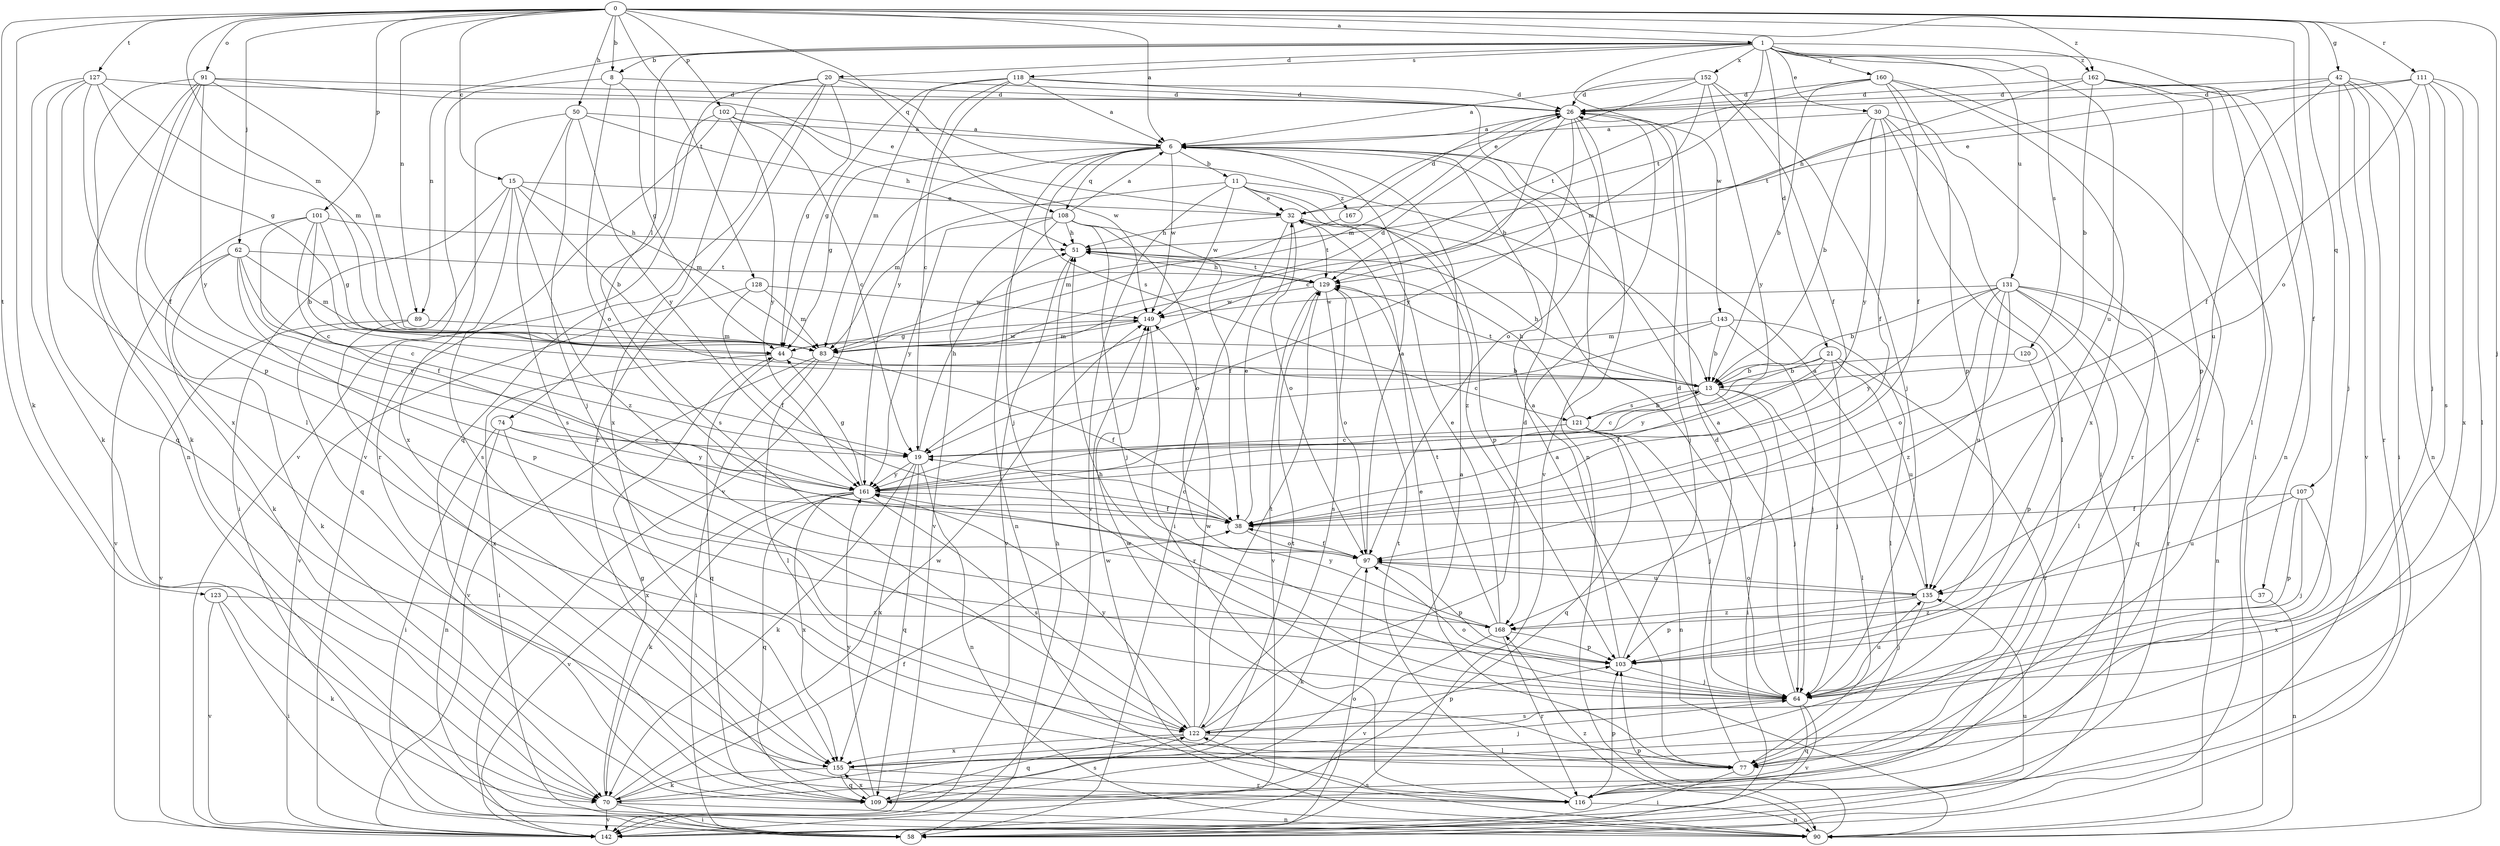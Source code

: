 strict digraph  {
0;
1;
6;
8;
11;
13;
15;
19;
20;
21;
26;
30;
32;
37;
38;
42;
44;
50;
51;
58;
62;
64;
70;
74;
77;
83;
89;
90;
91;
97;
101;
102;
103;
107;
108;
109;
111;
116;
118;
120;
121;
122;
123;
127;
128;
129;
131;
135;
142;
143;
149;
152;
155;
160;
161;
162;
167;
168;
0 -> 1  [label=a];
0 -> 6  [label=a];
0 -> 8  [label=b];
0 -> 15  [label=c];
0 -> 42  [label=g];
0 -> 50  [label=h];
0 -> 62  [label=j];
0 -> 64  [label=j];
0 -> 70  [label=k];
0 -> 83  [label=m];
0 -> 89  [label=n];
0 -> 91  [label=o];
0 -> 97  [label=o];
0 -> 101  [label=p];
0 -> 102  [label=p];
0 -> 107  [label=q];
0 -> 108  [label=q];
0 -> 111  [label=r];
0 -> 123  [label=t];
0 -> 127  [label=t];
0 -> 128  [label=t];
0 -> 162  [label=z];
1 -> 8  [label=b];
1 -> 20  [label=d];
1 -> 21  [label=d];
1 -> 30  [label=e];
1 -> 37  [label=f];
1 -> 74  [label=l];
1 -> 89  [label=n];
1 -> 118  [label=s];
1 -> 120  [label=s];
1 -> 129  [label=t];
1 -> 131  [label=u];
1 -> 135  [label=u];
1 -> 143  [label=w];
1 -> 152  [label=x];
1 -> 160  [label=y];
1 -> 162  [label=z];
6 -> 11  [label=b];
6 -> 44  [label=g];
6 -> 64  [label=j];
6 -> 108  [label=q];
6 -> 121  [label=s];
6 -> 142  [label=v];
6 -> 149  [label=w];
8 -> 26  [label=d];
8 -> 44  [label=g];
8 -> 97  [label=o];
8 -> 142  [label=v];
11 -> 32  [label=e];
11 -> 64  [label=j];
11 -> 83  [label=m];
11 -> 142  [label=v];
11 -> 149  [label=w];
11 -> 167  [label=z];
11 -> 168  [label=z];
13 -> 19  [label=c];
13 -> 51  [label=h];
13 -> 58  [label=i];
13 -> 64  [label=j];
13 -> 77  [label=l];
13 -> 121  [label=s];
13 -> 129  [label=t];
15 -> 13  [label=b];
15 -> 32  [label=e];
15 -> 58  [label=i];
15 -> 83  [label=m];
15 -> 109  [label=q];
15 -> 122  [label=s];
15 -> 168  [label=z];
19 -> 51  [label=h];
19 -> 70  [label=k];
19 -> 90  [label=n];
19 -> 109  [label=q];
19 -> 155  [label=x];
19 -> 161  [label=y];
20 -> 13  [label=b];
20 -> 26  [label=d];
20 -> 44  [label=g];
20 -> 109  [label=q];
20 -> 116  [label=r];
20 -> 142  [label=v];
20 -> 155  [label=x];
21 -> 13  [label=b];
21 -> 38  [label=f];
21 -> 64  [label=j];
21 -> 116  [label=r];
21 -> 135  [label=u];
21 -> 161  [label=y];
26 -> 6  [label=a];
26 -> 19  [label=c];
26 -> 83  [label=m];
26 -> 97  [label=o];
26 -> 142  [label=v];
26 -> 161  [label=y];
30 -> 6  [label=a];
30 -> 13  [label=b];
30 -> 38  [label=f];
30 -> 58  [label=i];
30 -> 77  [label=l];
30 -> 116  [label=r];
30 -> 161  [label=y];
32 -> 51  [label=h];
32 -> 58  [label=i];
32 -> 97  [label=o];
32 -> 103  [label=p];
32 -> 129  [label=t];
37 -> 90  [label=n];
37 -> 168  [label=z];
38 -> 19  [label=c];
38 -> 32  [label=e];
38 -> 97  [label=o];
42 -> 26  [label=d];
42 -> 51  [label=h];
42 -> 58  [label=i];
42 -> 64  [label=j];
42 -> 90  [label=n];
42 -> 116  [label=r];
42 -> 135  [label=u];
42 -> 142  [label=v];
44 -> 13  [label=b];
44 -> 58  [label=i];
44 -> 109  [label=q];
44 -> 149  [label=w];
50 -> 6  [label=a];
50 -> 51  [label=h];
50 -> 64  [label=j];
50 -> 122  [label=s];
50 -> 155  [label=x];
50 -> 161  [label=y];
51 -> 129  [label=t];
51 -> 142  [label=v];
58 -> 51  [label=h];
58 -> 97  [label=o];
62 -> 19  [label=c];
62 -> 70  [label=k];
62 -> 83  [label=m];
62 -> 103  [label=p];
62 -> 129  [label=t];
62 -> 142  [label=v];
62 -> 161  [label=y];
64 -> 6  [label=a];
64 -> 51  [label=h];
64 -> 97  [label=o];
64 -> 109  [label=q];
64 -> 122  [label=s];
64 -> 135  [label=u];
64 -> 142  [label=v];
70 -> 38  [label=f];
70 -> 44  [label=g];
70 -> 58  [label=i];
70 -> 90  [label=n];
70 -> 129  [label=t];
70 -> 142  [label=v];
70 -> 149  [label=w];
74 -> 19  [label=c];
74 -> 58  [label=i];
74 -> 90  [label=n];
74 -> 155  [label=x];
74 -> 161  [label=y];
77 -> 6  [label=a];
77 -> 26  [label=d];
77 -> 32  [label=e];
77 -> 58  [label=i];
77 -> 149  [label=w];
83 -> 26  [label=d];
83 -> 38  [label=f];
83 -> 58  [label=i];
83 -> 77  [label=l];
83 -> 142  [label=v];
89 -> 83  [label=m];
89 -> 142  [label=v];
89 -> 155  [label=x];
90 -> 103  [label=p];
90 -> 122  [label=s];
90 -> 168  [label=z];
91 -> 26  [label=d];
91 -> 32  [label=e];
91 -> 38  [label=f];
91 -> 70  [label=k];
91 -> 83  [label=m];
91 -> 90  [label=n];
91 -> 155  [label=x];
91 -> 161  [label=y];
97 -> 6  [label=a];
97 -> 38  [label=f];
97 -> 70  [label=k];
97 -> 103  [label=p];
97 -> 135  [label=u];
101 -> 13  [label=b];
101 -> 19  [label=c];
101 -> 38  [label=f];
101 -> 44  [label=g];
101 -> 51  [label=h];
101 -> 70  [label=k];
102 -> 6  [label=a];
102 -> 19  [label=c];
102 -> 116  [label=r];
102 -> 122  [label=s];
102 -> 149  [label=w];
102 -> 161  [label=y];
103 -> 6  [label=a];
103 -> 26  [label=d];
103 -> 64  [label=j];
107 -> 38  [label=f];
107 -> 64  [label=j];
107 -> 103  [label=p];
107 -> 135  [label=u];
107 -> 155  [label=x];
108 -> 6  [label=a];
108 -> 38  [label=f];
108 -> 51  [label=h];
108 -> 64  [label=j];
108 -> 90  [label=n];
108 -> 97  [label=o];
108 -> 142  [label=v];
108 -> 161  [label=y];
109 -> 6  [label=a];
109 -> 122  [label=s];
109 -> 155  [label=x];
109 -> 161  [label=y];
111 -> 26  [label=d];
111 -> 32  [label=e];
111 -> 38  [label=f];
111 -> 64  [label=j];
111 -> 77  [label=l];
111 -> 122  [label=s];
111 -> 155  [label=x];
116 -> 90  [label=n];
116 -> 103  [label=p];
116 -> 129  [label=t];
116 -> 149  [label=w];
118 -> 6  [label=a];
118 -> 19  [label=c];
118 -> 26  [label=d];
118 -> 44  [label=g];
118 -> 83  [label=m];
118 -> 90  [label=n];
118 -> 161  [label=y];
120 -> 13  [label=b];
120 -> 103  [label=p];
121 -> 13  [label=b];
121 -> 19  [label=c];
121 -> 51  [label=h];
121 -> 64  [label=j];
121 -> 90  [label=n];
121 -> 109  [label=q];
122 -> 26  [label=d];
122 -> 77  [label=l];
122 -> 103  [label=p];
122 -> 109  [label=q];
122 -> 129  [label=t];
122 -> 149  [label=w];
122 -> 155  [label=x];
122 -> 161  [label=y];
123 -> 58  [label=i];
123 -> 70  [label=k];
123 -> 142  [label=v];
123 -> 168  [label=z];
127 -> 26  [label=d];
127 -> 44  [label=g];
127 -> 70  [label=k];
127 -> 77  [label=l];
127 -> 83  [label=m];
127 -> 103  [label=p];
127 -> 109  [label=q];
128 -> 38  [label=f];
128 -> 83  [label=m];
128 -> 142  [label=v];
128 -> 149  [label=w];
129 -> 51  [label=h];
129 -> 97  [label=o];
129 -> 122  [label=s];
129 -> 142  [label=v];
129 -> 149  [label=w];
131 -> 13  [label=b];
131 -> 77  [label=l];
131 -> 90  [label=n];
131 -> 97  [label=o];
131 -> 109  [label=q];
131 -> 116  [label=r];
131 -> 135  [label=u];
131 -> 149  [label=w];
131 -> 161  [label=y];
131 -> 168  [label=z];
135 -> 6  [label=a];
135 -> 64  [label=j];
135 -> 97  [label=o];
135 -> 103  [label=p];
135 -> 168  [label=z];
142 -> 135  [label=u];
143 -> 13  [label=b];
143 -> 19  [label=c];
143 -> 64  [label=j];
143 -> 77  [label=l];
143 -> 83  [label=m];
149 -> 44  [label=g];
149 -> 83  [label=m];
149 -> 116  [label=r];
152 -> 6  [label=a];
152 -> 26  [label=d];
152 -> 32  [label=e];
152 -> 38  [label=f];
152 -> 64  [label=j];
152 -> 83  [label=m];
152 -> 161  [label=y];
155 -> 64  [label=j];
155 -> 70  [label=k];
155 -> 109  [label=q];
155 -> 116  [label=r];
160 -> 13  [label=b];
160 -> 26  [label=d];
160 -> 38  [label=f];
160 -> 103  [label=p];
160 -> 116  [label=r];
160 -> 129  [label=t];
160 -> 155  [label=x];
161 -> 38  [label=f];
161 -> 44  [label=g];
161 -> 70  [label=k];
161 -> 109  [label=q];
161 -> 122  [label=s];
161 -> 142  [label=v];
161 -> 155  [label=x];
162 -> 13  [label=b];
162 -> 26  [label=d];
162 -> 58  [label=i];
162 -> 77  [label=l];
162 -> 90  [label=n];
162 -> 103  [label=p];
162 -> 129  [label=t];
167 -> 26  [label=d];
167 -> 83  [label=m];
168 -> 32  [label=e];
168 -> 103  [label=p];
168 -> 116  [label=r];
168 -> 129  [label=t];
168 -> 142  [label=v];
168 -> 161  [label=y];
}
